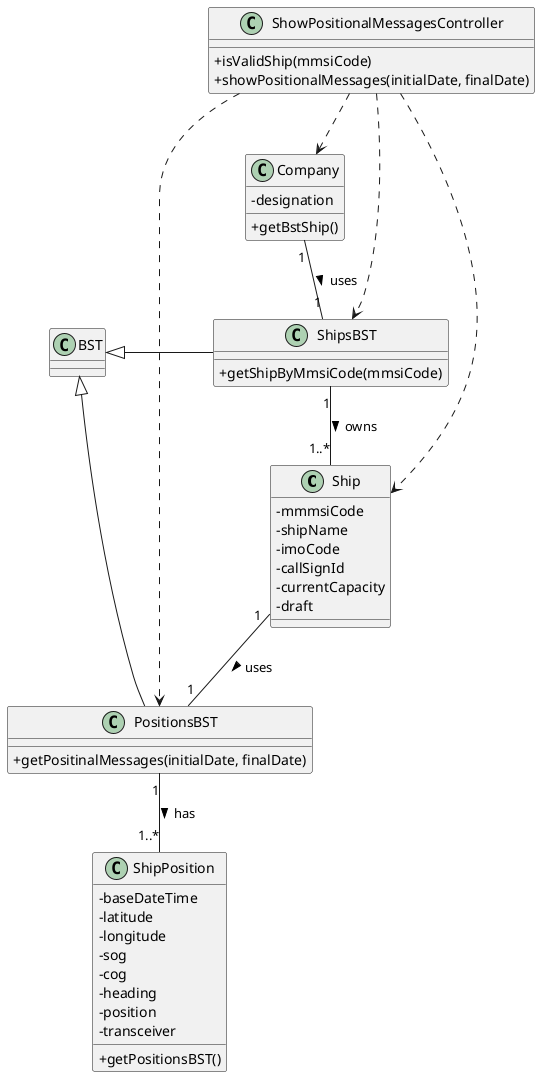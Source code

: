 @startuml

skinparam classAttributeIconSize 0


class Ship {
    -mmmsiCode
    -shipName
    -imoCode
    -callSignId
    -currentCapacity /'added by us'/
    -draft
}

class ShipPosition {
    -baseDateTime
    -latitude
    -longitude
    -sog
    -cog
    -heading
    -position
    -transceiver
    +getPositionsBST()
}

class ShipsBST {
    +getShipByMmsiCode(mmsiCode)
}

class PositionsBST {
    +getPositinalMessages(initialDate, finalDate)
}

/'class ShowPositionalMessagesUI {}'/

class ShowPositionalMessagesController {
    +isValidShip(mmsiCode)
    +showPositionalMessages(initialDate, finalDate)
}

class Company {
    -designation
    +getBstShip()
}

/'Ship "1" -- "1..*" ShipPosition : has >'/
/'Company "1" -- "1..*" Ship : owns >'/

Company "1" -- "1" ShipsBST : uses >
ShipsBST "1" -- "1..*" Ship : owns >
Ship "1" -- "1" PositionsBST : uses >
PositionsBST "1" -- "1..*" ShipPosition : has >
/'ShowPositionalMessagesUI ..> ShowPositionalMessagesController'/
ShowPositionalMessagesController ..> Company
ShowPositionalMessagesController ..> ShipsBST
ShowPositionalMessagesController ..> Ship
ShowPositionalMessagesController ..> PositionsBST

BST <|- PositionsBST
BST <|- ShipsBST


@enduml